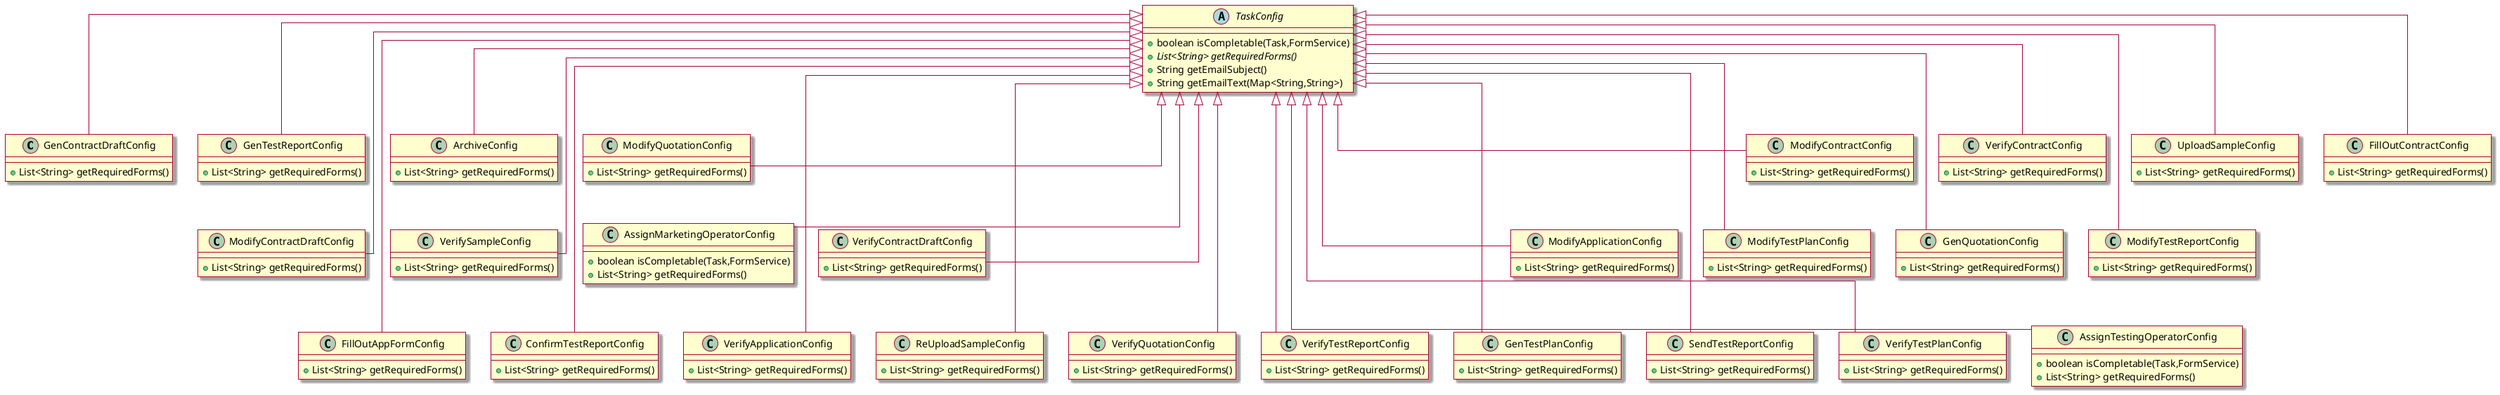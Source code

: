 @startuml

skin rose

skinparam groupInheritance 1
skinparam linetype ortho

class GenContractDraftConfig {
+ List<String> getRequiredForms()
}
class GenTestReportConfig {
+ List<String> getRequiredForms()
}
abstract class TaskConfig {
+ boolean isCompletable(Task,FormService)
+ {abstract}List<String> getRequiredForms()
+ String getEmailSubject()
+ String getEmailText(Map<String,String>)
}
class ArchiveConfig {
+ List<String> getRequiredForms()
}
class ModifyQuotationConfig {
+ List<String> getRequiredForms()
}
class ModifyContractDraftConfig {
+ List<String> getRequiredForms()
}
class VerifySampleConfig {
+ List<String> getRequiredForms()
}
class AssignMarketingOperatorConfig {
+ boolean isCompletable(Task,FormService)
+ List<String> getRequiredForms()
}
class VerifyContractDraftConfig {
+ List<String> getRequiredForms()
}
class FillOutAppFormConfig {
+ List<String> getRequiredForms()
}
class ConfirmTestReportConfig {
+ List<String> getRequiredForms()
}
class VerifyApplicationConfig {
+ List<String> getRequiredForms()
}
class ReUploadSampleConfig {
+ List<String> getRequiredForms()
}
class VerifyQuotationConfig {
+ List<String> getRequiredForms()
}
class VerifyTestReportConfig {
+ List<String> getRequiredForms()
}
class GenTestPlanConfig {
+ List<String> getRequiredForms()
}
class SendTestReportConfig {
+ List<String> getRequiredForms()
}
class VerifyTestPlanConfig {
+ List<String> getRequiredForms()
}
class AssignTestingOperatorConfig {
+ boolean isCompletable(Task,FormService)
+ List<String> getRequiredForms()
}
class ModifyApplicationConfig {
+ List<String> getRequiredForms()
}
class ModifyTestPlanConfig {
+ List<String> getRequiredForms()
}
class GenQuotationConfig {
+ List<String> getRequiredForms()
}
class ModifyTestReportConfig {
+ List<String> getRequiredForms()
}
class ModifyContractConfig {
+ List<String> getRequiredForms()
}
class VerifyContractConfig {
+ List<String> getRequiredForms()
}
class UploadSampleConfig {
+ List<String> getRequiredForms()
}
class FillOutContractConfig {
+ List<String> getRequiredForms()
}


TaskConfig <|-- GenContractDraftConfig
TaskConfig <|-- GenTestReportConfig
TaskConfig <|-- ArchiveConfig
TaskConfig <|-- ModifyQuotationConfig
TaskConfig <|--- ModifyContractDraftConfig
TaskConfig <|--- VerifySampleConfig
TaskConfig <|--- AssignMarketingOperatorConfig
TaskConfig <|--- VerifyContractDraftConfig
TaskConfig <|---- FillOutAppFormConfig
TaskConfig <|---- ConfirmTestReportConfig
TaskConfig <|---- VerifyApplicationConfig
TaskConfig <|---- ReUploadSampleConfig
TaskConfig <|---- VerifyQuotationConfig
TaskConfig <|---- VerifyTestReportConfig
TaskConfig <|---- GenTestPlanConfig
TaskConfig <|---- SendTestReportConfig
TaskConfig <|---- VerifyTestPlanConfig
TaskConfig <|---- AssignTestingOperatorConfig
TaskConfig <|--- ModifyApplicationConfig
TaskConfig <|--- ModifyTestPlanConfig
TaskConfig <|--- GenQuotationConfig
TaskConfig <|--- ModifyTestReportConfig
TaskConfig <|-- ModifyContractConfig
TaskConfig <|-- VerifyContractConfig
TaskConfig <|-- UploadSampleConfig
TaskConfig <|-- FillOutContractConfig
@enduml